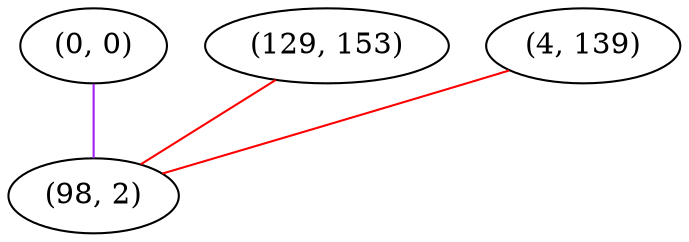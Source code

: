 graph "" {
"(0, 0)";
"(129, 153)";
"(4, 139)";
"(98, 2)";
"(0, 0)" -- "(98, 2)"  [color=purple, key=0, weight=4];
"(129, 153)" -- "(98, 2)"  [color=red, key=0, weight=1];
"(4, 139)" -- "(98, 2)"  [color=red, key=0, weight=1];
}
